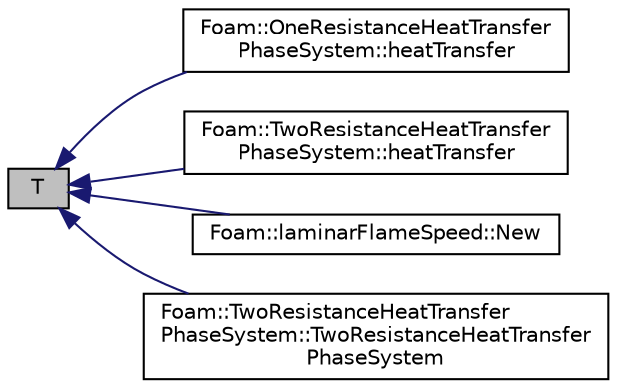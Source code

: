 digraph "T"
{
  bgcolor="transparent";
  edge [fontname="Helvetica",fontsize="10",labelfontname="Helvetica",labelfontsize="10"];
  node [fontname="Helvetica",fontsize="10",shape=record];
  rankdir="LR";
  Node1 [label="T",height=0.2,width=0.4,color="black", fillcolor="grey75", style="filled" fontcolor="black"];
  Node1 -> Node2 [dir="back",color="midnightblue",fontsize="10",style="solid",fontname="Helvetica"];
  Node2 [label="Foam::OneResistanceHeatTransfer\lPhaseSystem::heatTransfer",height=0.2,width=0.4,color="black",URL="$classFoam_1_1OneResistanceHeatTransferPhaseSystem.html#a1c686c31025c6205225aa9f140c87053",tooltip="Return the heat transfer matrices. "];
  Node1 -> Node3 [dir="back",color="midnightblue",fontsize="10",style="solid",fontname="Helvetica"];
  Node3 [label="Foam::TwoResistanceHeatTransfer\lPhaseSystem::heatTransfer",height=0.2,width=0.4,color="black",URL="$classFoam_1_1TwoResistanceHeatTransferPhaseSystem.html#a1c686c31025c6205225aa9f140c87053",tooltip="Return the heat transfer matrices. "];
  Node1 -> Node4 [dir="back",color="midnightblue",fontsize="10",style="solid",fontname="Helvetica"];
  Node4 [label="Foam::laminarFlameSpeed::New",height=0.2,width=0.4,color="black",URL="$classFoam_1_1laminarFlameSpeed.html#ac008a7bf61538bf77b228efde2058b79"];
  Node1 -> Node5 [dir="back",color="midnightblue",fontsize="10",style="solid",fontname="Helvetica"];
  Node5 [label="Foam::TwoResistanceHeatTransfer\lPhaseSystem::TwoResistanceHeatTransfer\lPhaseSystem",height=0.2,width=0.4,color="black",URL="$classFoam_1_1TwoResistanceHeatTransferPhaseSystem.html#aa14a92ae30c266e07a39c4e9a4e58295",tooltip="Construct from fvMesh. "];
}

